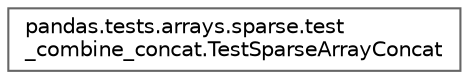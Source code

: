 digraph "Graphical Class Hierarchy"
{
 // LATEX_PDF_SIZE
  bgcolor="transparent";
  edge [fontname=Helvetica,fontsize=10,labelfontname=Helvetica,labelfontsize=10];
  node [fontname=Helvetica,fontsize=10,shape=box,height=0.2,width=0.4];
  rankdir="LR";
  Node0 [id="Node000000",label="pandas.tests.arrays.sparse.test\l_combine_concat.TestSparseArrayConcat",height=0.2,width=0.4,color="grey40", fillcolor="white", style="filled",URL="$d7/dca/classpandas_1_1tests_1_1arrays_1_1sparse_1_1test__combine__concat_1_1TestSparseArrayConcat.html",tooltip=" "];
}
